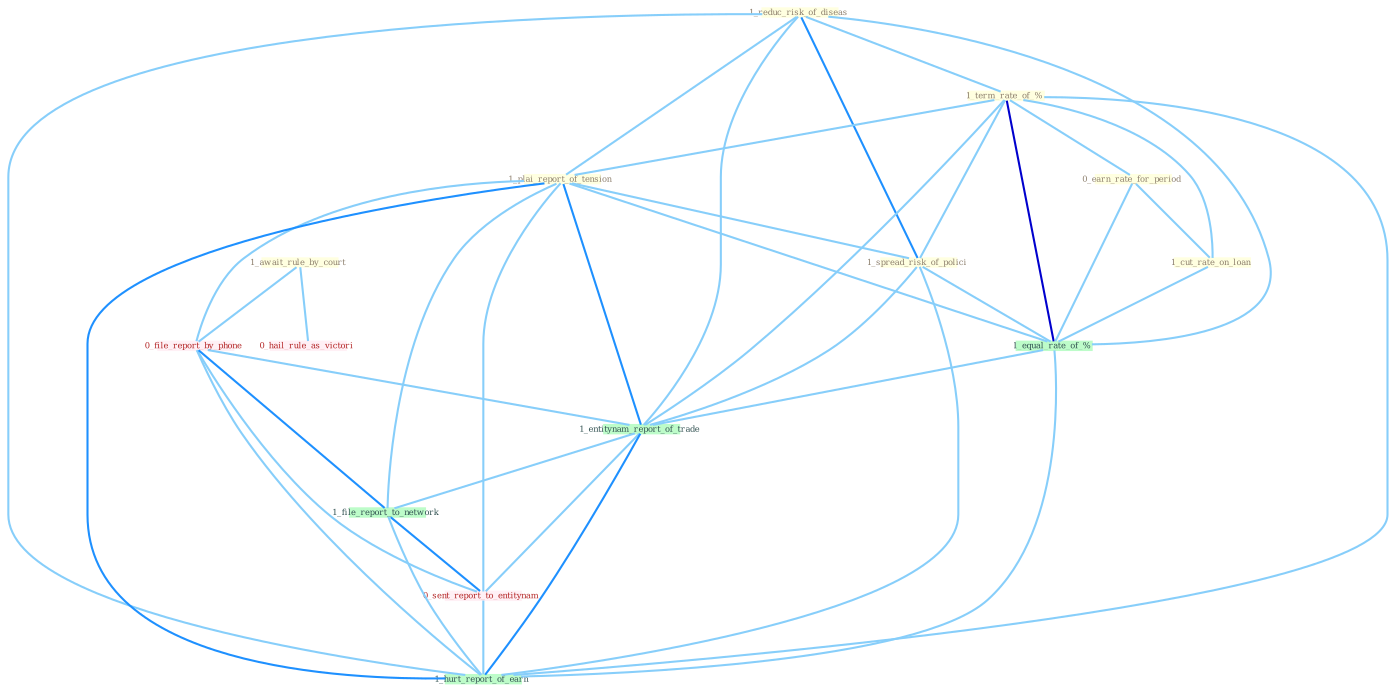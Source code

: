 Graph G{ 
    node
    [shape=polygon,style=filled,width=.5,height=.06,color="#BDFCC9",fixedsize=true,fontsize=4,
    fontcolor="#2f4f4f"];
    {node
    [color="#ffffe0", fontcolor="#8b7d6b"] "1_reduc_risk_of_diseas " "1_term_rate_of_% " "1_plai_report_of_tension " "1_await_rule_by_court " "0_earn_rate_for_period " "1_cut_rate_on_loan " "1_spread_risk_of_polici "}
{node [color="#fff0f5", fontcolor="#b22222"] "0_file_report_by_phone " "0_hail_rule_as_victori " "0_sent_report_to_entitynam "}
edge [color="#B0E2FF"];

	"1_reduc_risk_of_diseas " -- "1_term_rate_of_% " [w="1", color="#87cefa" ];
	"1_reduc_risk_of_diseas " -- "1_plai_report_of_tension " [w="1", color="#87cefa" ];
	"1_reduc_risk_of_diseas " -- "1_spread_risk_of_polici " [w="2", color="#1e90ff" , len=0.8];
	"1_reduc_risk_of_diseas " -- "1_equal_rate_of_% " [w="1", color="#87cefa" ];
	"1_reduc_risk_of_diseas " -- "1_entitynam_report_of_trade " [w="1", color="#87cefa" ];
	"1_reduc_risk_of_diseas " -- "1_hurt_report_of_earn " [w="1", color="#87cefa" ];
	"1_term_rate_of_% " -- "1_plai_report_of_tension " [w="1", color="#87cefa" ];
	"1_term_rate_of_% " -- "0_earn_rate_for_period " [w="1", color="#87cefa" ];
	"1_term_rate_of_% " -- "1_cut_rate_on_loan " [w="1", color="#87cefa" ];
	"1_term_rate_of_% " -- "1_spread_risk_of_polici " [w="1", color="#87cefa" ];
	"1_term_rate_of_% " -- "1_equal_rate_of_% " [w="3", color="#0000cd" , len=0.6];
	"1_term_rate_of_% " -- "1_entitynam_report_of_trade " [w="1", color="#87cefa" ];
	"1_term_rate_of_% " -- "1_hurt_report_of_earn " [w="1", color="#87cefa" ];
	"1_plai_report_of_tension " -- "1_spread_risk_of_polici " [w="1", color="#87cefa" ];
	"1_plai_report_of_tension " -- "0_file_report_by_phone " [w="1", color="#87cefa" ];
	"1_plai_report_of_tension " -- "1_equal_rate_of_% " [w="1", color="#87cefa" ];
	"1_plai_report_of_tension " -- "1_entitynam_report_of_trade " [w="2", color="#1e90ff" , len=0.8];
	"1_plai_report_of_tension " -- "1_file_report_to_network " [w="1", color="#87cefa" ];
	"1_plai_report_of_tension " -- "0_sent_report_to_entitynam " [w="1", color="#87cefa" ];
	"1_plai_report_of_tension " -- "1_hurt_report_of_earn " [w="2", color="#1e90ff" , len=0.8];
	"1_await_rule_by_court " -- "0_file_report_by_phone " [w="1", color="#87cefa" ];
	"1_await_rule_by_court " -- "0_hail_rule_as_victori " [w="1", color="#87cefa" ];
	"0_earn_rate_for_period " -- "1_cut_rate_on_loan " [w="1", color="#87cefa" ];
	"0_earn_rate_for_period " -- "1_equal_rate_of_% " [w="1", color="#87cefa" ];
	"1_cut_rate_on_loan " -- "1_equal_rate_of_% " [w="1", color="#87cefa" ];
	"1_spread_risk_of_polici " -- "1_equal_rate_of_% " [w="1", color="#87cefa" ];
	"1_spread_risk_of_polici " -- "1_entitynam_report_of_trade " [w="1", color="#87cefa" ];
	"1_spread_risk_of_polici " -- "1_hurt_report_of_earn " [w="1", color="#87cefa" ];
	"0_file_report_by_phone " -- "1_entitynam_report_of_trade " [w="1", color="#87cefa" ];
	"0_file_report_by_phone " -- "1_file_report_to_network " [w="2", color="#1e90ff" , len=0.8];
	"0_file_report_by_phone " -- "0_sent_report_to_entitynam " [w="1", color="#87cefa" ];
	"0_file_report_by_phone " -- "1_hurt_report_of_earn " [w="1", color="#87cefa" ];
	"1_equal_rate_of_% " -- "1_entitynam_report_of_trade " [w="1", color="#87cefa" ];
	"1_equal_rate_of_% " -- "1_hurt_report_of_earn " [w="1", color="#87cefa" ];
	"1_entitynam_report_of_trade " -- "1_file_report_to_network " [w="1", color="#87cefa" ];
	"1_entitynam_report_of_trade " -- "0_sent_report_to_entitynam " [w="1", color="#87cefa" ];
	"1_entitynam_report_of_trade " -- "1_hurt_report_of_earn " [w="2", color="#1e90ff" , len=0.8];
	"1_file_report_to_network " -- "0_sent_report_to_entitynam " [w="2", color="#1e90ff" , len=0.8];
	"1_file_report_to_network " -- "1_hurt_report_of_earn " [w="1", color="#87cefa" ];
	"0_sent_report_to_entitynam " -- "1_hurt_report_of_earn " [w="1", color="#87cefa" ];
}